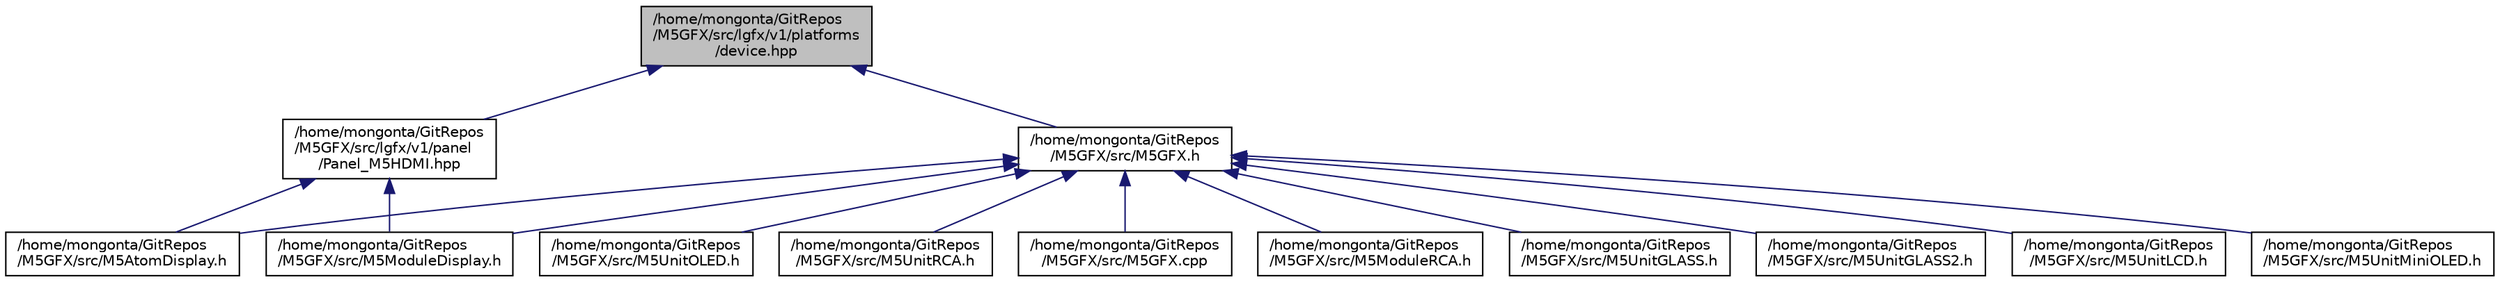 digraph "/home/mongonta/GitRepos/M5GFX/src/lgfx/v1/platforms/device.hpp"
{
 // LATEX_PDF_SIZE
  edge [fontname="Helvetica",fontsize="10",labelfontname="Helvetica",labelfontsize="10"];
  node [fontname="Helvetica",fontsize="10",shape=record];
  Node1 [label="/home/mongonta/GitRepos\l/M5GFX/src/lgfx/v1/platforms\l/device.hpp",height=0.2,width=0.4,color="black", fillcolor="grey75", style="filled", fontcolor="black",tooltip=" "];
  Node1 -> Node2 [dir="back",color="midnightblue",fontsize="10",style="solid",fontname="Helvetica"];
  Node2 [label="/home/mongonta/GitRepos\l/M5GFX/src/lgfx/v1/panel\l/Panel_M5HDMI.hpp",height=0.2,width=0.4,color="black", fillcolor="white", style="filled",URL="$Panel__M5HDMI_8hpp.html",tooltip=" "];
  Node2 -> Node3 [dir="back",color="midnightblue",fontsize="10",style="solid",fontname="Helvetica"];
  Node3 [label="/home/mongonta/GitRepos\l/M5GFX/src/M5AtomDisplay.h",height=0.2,width=0.4,color="black", fillcolor="white", style="filled",URL="$M5AtomDisplay_8h.html",tooltip=" "];
  Node2 -> Node4 [dir="back",color="midnightblue",fontsize="10",style="solid",fontname="Helvetica"];
  Node4 [label="/home/mongonta/GitRepos\l/M5GFX/src/M5ModuleDisplay.h",height=0.2,width=0.4,color="black", fillcolor="white", style="filled",URL="$M5ModuleDisplay_8h.html",tooltip=" "];
  Node1 -> Node5 [dir="back",color="midnightblue",fontsize="10",style="solid",fontname="Helvetica"];
  Node5 [label="/home/mongonta/GitRepos\l/M5GFX/src/M5GFX.h",height=0.2,width=0.4,color="black", fillcolor="white", style="filled",URL="$M5GFX_8h.html",tooltip=" "];
  Node5 -> Node3 [dir="back",color="midnightblue",fontsize="10",style="solid",fontname="Helvetica"];
  Node5 -> Node6 [dir="back",color="midnightblue",fontsize="10",style="solid",fontname="Helvetica"];
  Node6 [label="/home/mongonta/GitRepos\l/M5GFX/src/M5GFX.cpp",height=0.2,width=0.4,color="black", fillcolor="white", style="filled",URL="$M5GFX_8cpp.html",tooltip=" "];
  Node5 -> Node4 [dir="back",color="midnightblue",fontsize="10",style="solid",fontname="Helvetica"];
  Node5 -> Node7 [dir="back",color="midnightblue",fontsize="10",style="solid",fontname="Helvetica"];
  Node7 [label="/home/mongonta/GitRepos\l/M5GFX/src/M5ModuleRCA.h",height=0.2,width=0.4,color="black", fillcolor="white", style="filled",URL="$M5ModuleRCA_8h.html",tooltip=" "];
  Node5 -> Node8 [dir="back",color="midnightblue",fontsize="10",style="solid",fontname="Helvetica"];
  Node8 [label="/home/mongonta/GitRepos\l/M5GFX/src/M5UnitGLASS.h",height=0.2,width=0.4,color="black", fillcolor="white", style="filled",URL="$M5UnitGLASS_8h.html",tooltip=" "];
  Node5 -> Node9 [dir="back",color="midnightblue",fontsize="10",style="solid",fontname="Helvetica"];
  Node9 [label="/home/mongonta/GitRepos\l/M5GFX/src/M5UnitGLASS2.h",height=0.2,width=0.4,color="black", fillcolor="white", style="filled",URL="$M5UnitGLASS2_8h.html",tooltip=" "];
  Node5 -> Node10 [dir="back",color="midnightblue",fontsize="10",style="solid",fontname="Helvetica"];
  Node10 [label="/home/mongonta/GitRepos\l/M5GFX/src/M5UnitLCD.h",height=0.2,width=0.4,color="black", fillcolor="white", style="filled",URL="$M5UnitLCD_8h.html",tooltip=" "];
  Node5 -> Node11 [dir="back",color="midnightblue",fontsize="10",style="solid",fontname="Helvetica"];
  Node11 [label="/home/mongonta/GitRepos\l/M5GFX/src/M5UnitMiniOLED.h",height=0.2,width=0.4,color="black", fillcolor="white", style="filled",URL="$M5UnitMiniOLED_8h.html",tooltip=" "];
  Node5 -> Node12 [dir="back",color="midnightblue",fontsize="10",style="solid",fontname="Helvetica"];
  Node12 [label="/home/mongonta/GitRepos\l/M5GFX/src/M5UnitOLED.h",height=0.2,width=0.4,color="black", fillcolor="white", style="filled",URL="$M5UnitOLED_8h.html",tooltip=" "];
  Node5 -> Node13 [dir="back",color="midnightblue",fontsize="10",style="solid",fontname="Helvetica"];
  Node13 [label="/home/mongonta/GitRepos\l/M5GFX/src/M5UnitRCA.h",height=0.2,width=0.4,color="black", fillcolor="white", style="filled",URL="$M5UnitRCA_8h.html",tooltip=" "];
}
